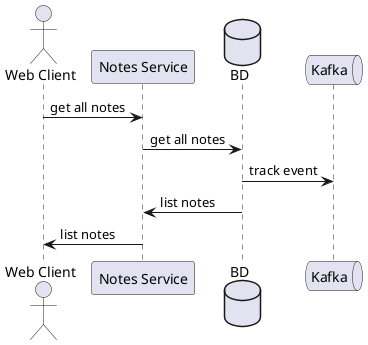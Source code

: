 @startuml
'https://plantuml.com/sequence-diagram

actor "Web Client" as CL
participant "Notes Service" as NS
Database  "BD"
queue "Kafka"

CL -> NS: get all notes
NS -> BD: get all notes
BD -> Kafka: track event
NS <- BD: list notes
CL <- NS: list notes
@enduml